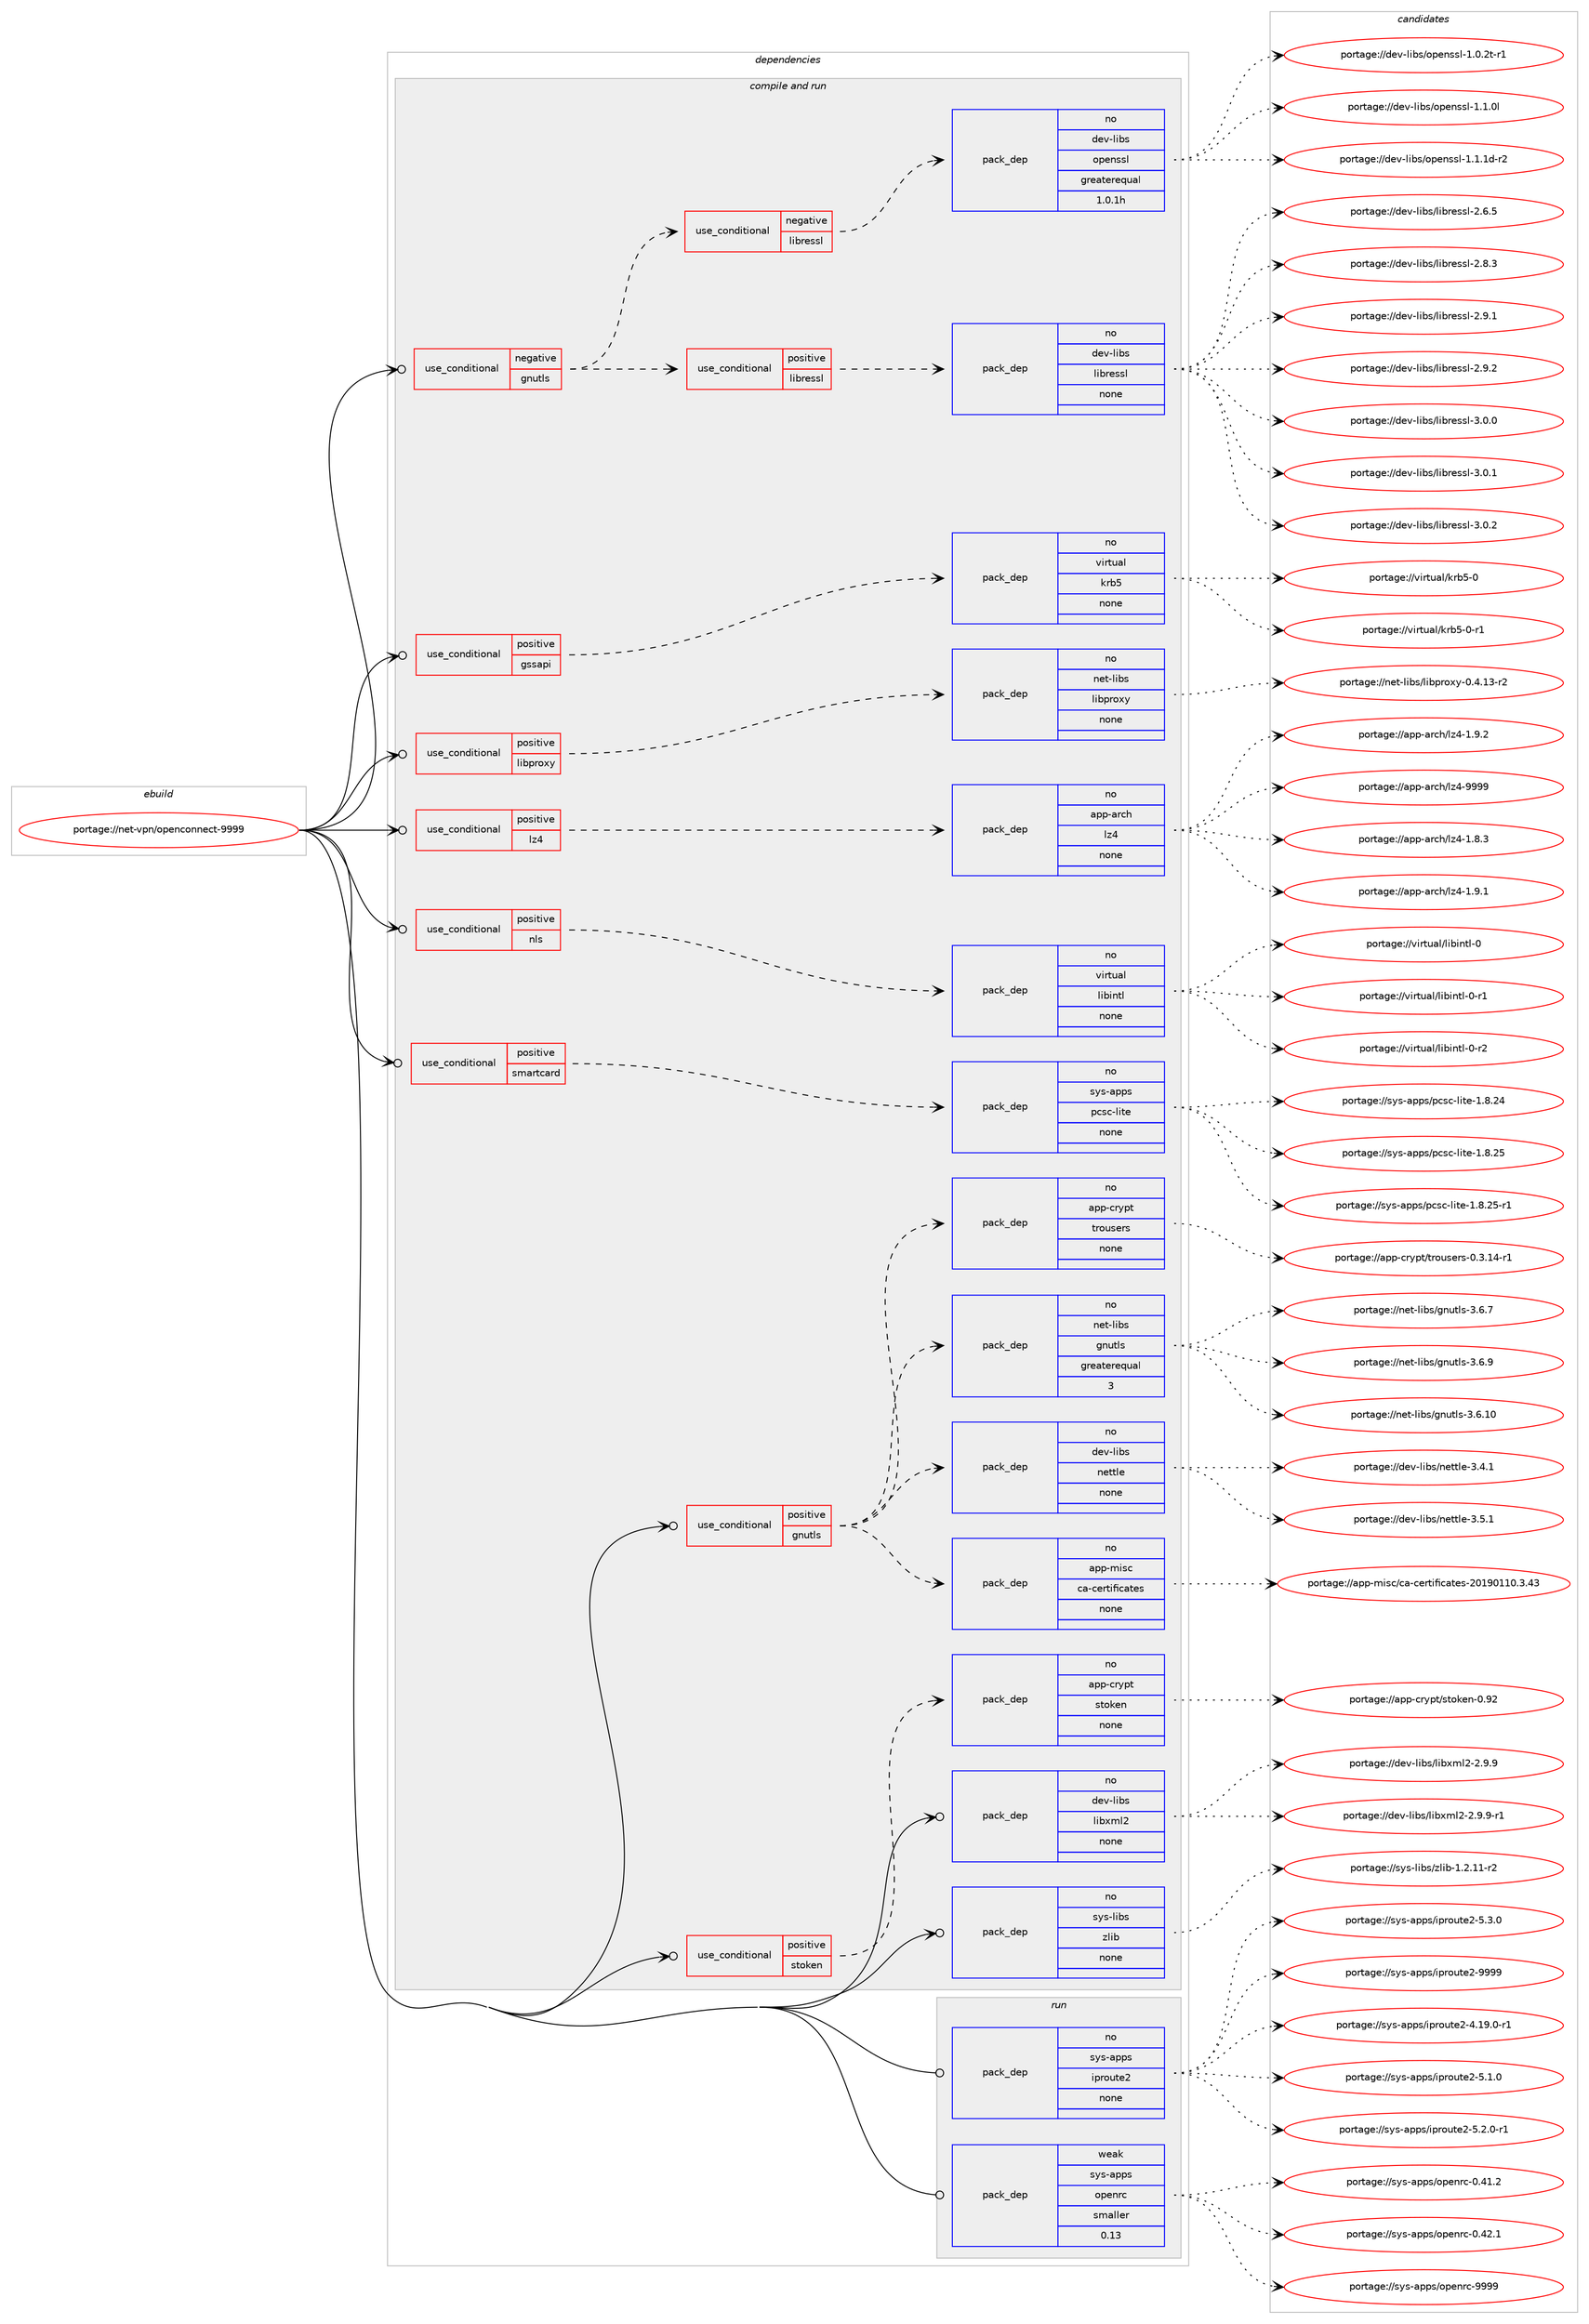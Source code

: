 digraph prolog {

# *************
# Graph options
# *************

newrank=true;
concentrate=true;
compound=true;
graph [rankdir=LR,fontname=Helvetica,fontsize=10,ranksep=1.5];#, ranksep=2.5, nodesep=0.2];
edge  [arrowhead=vee];
node  [fontname=Helvetica,fontsize=10];

# **********
# The ebuild
# **********

subgraph cluster_leftcol {
color=gray;
rank=same;
label=<<i>ebuild</i>>;
id [label="portage://net-vpn/openconnect-9999", color=red, width=4, href="../net-vpn/openconnect-9999.svg"];
}

# ****************
# The dependencies
# ****************

subgraph cluster_midcol {
color=gray;
label=<<i>dependencies</i>>;
subgraph cluster_compile {
fillcolor="#eeeeee";
style=filled;
label=<<i>compile</i>>;
}
subgraph cluster_compileandrun {
fillcolor="#eeeeee";
style=filled;
label=<<i>compile and run</i>>;
subgraph cond94060 {
dependency376179 [label=<<TABLE BORDER="0" CELLBORDER="1" CELLSPACING="0" CELLPADDING="4"><TR><TD ROWSPAN="3" CELLPADDING="10">use_conditional</TD></TR><TR><TD>negative</TD></TR><TR><TD>gnutls</TD></TR></TABLE>>, shape=none, color=red];
subgraph cond94061 {
dependency376180 [label=<<TABLE BORDER="0" CELLBORDER="1" CELLSPACING="0" CELLPADDING="4"><TR><TD ROWSPAN="3" CELLPADDING="10">use_conditional</TD></TR><TR><TD>negative</TD></TR><TR><TD>libressl</TD></TR></TABLE>>, shape=none, color=red];
subgraph pack275745 {
dependency376181 [label=<<TABLE BORDER="0" CELLBORDER="1" CELLSPACING="0" CELLPADDING="4" WIDTH="220"><TR><TD ROWSPAN="6" CELLPADDING="30">pack_dep</TD></TR><TR><TD WIDTH="110">no</TD></TR><TR><TD>dev-libs</TD></TR><TR><TD>openssl</TD></TR><TR><TD>greaterequal</TD></TR><TR><TD>1.0.1h</TD></TR></TABLE>>, shape=none, color=blue];
}
dependency376180:e -> dependency376181:w [weight=20,style="dashed",arrowhead="vee"];
}
dependency376179:e -> dependency376180:w [weight=20,style="dashed",arrowhead="vee"];
subgraph cond94062 {
dependency376182 [label=<<TABLE BORDER="0" CELLBORDER="1" CELLSPACING="0" CELLPADDING="4"><TR><TD ROWSPAN="3" CELLPADDING="10">use_conditional</TD></TR><TR><TD>positive</TD></TR><TR><TD>libressl</TD></TR></TABLE>>, shape=none, color=red];
subgraph pack275746 {
dependency376183 [label=<<TABLE BORDER="0" CELLBORDER="1" CELLSPACING="0" CELLPADDING="4" WIDTH="220"><TR><TD ROWSPAN="6" CELLPADDING="30">pack_dep</TD></TR><TR><TD WIDTH="110">no</TD></TR><TR><TD>dev-libs</TD></TR><TR><TD>libressl</TD></TR><TR><TD>none</TD></TR><TR><TD></TD></TR></TABLE>>, shape=none, color=blue];
}
dependency376182:e -> dependency376183:w [weight=20,style="dashed",arrowhead="vee"];
}
dependency376179:e -> dependency376182:w [weight=20,style="dashed",arrowhead="vee"];
}
id:e -> dependency376179:w [weight=20,style="solid",arrowhead="odotvee"];
subgraph cond94063 {
dependency376184 [label=<<TABLE BORDER="0" CELLBORDER="1" CELLSPACING="0" CELLPADDING="4"><TR><TD ROWSPAN="3" CELLPADDING="10">use_conditional</TD></TR><TR><TD>positive</TD></TR><TR><TD>gnutls</TD></TR></TABLE>>, shape=none, color=red];
subgraph pack275747 {
dependency376185 [label=<<TABLE BORDER="0" CELLBORDER="1" CELLSPACING="0" CELLPADDING="4" WIDTH="220"><TR><TD ROWSPAN="6" CELLPADDING="30">pack_dep</TD></TR><TR><TD WIDTH="110">no</TD></TR><TR><TD>app-crypt</TD></TR><TR><TD>trousers</TD></TR><TR><TD>none</TD></TR><TR><TD></TD></TR></TABLE>>, shape=none, color=blue];
}
dependency376184:e -> dependency376185:w [weight=20,style="dashed",arrowhead="vee"];
subgraph pack275748 {
dependency376186 [label=<<TABLE BORDER="0" CELLBORDER="1" CELLSPACING="0" CELLPADDING="4" WIDTH="220"><TR><TD ROWSPAN="6" CELLPADDING="30">pack_dep</TD></TR><TR><TD WIDTH="110">no</TD></TR><TR><TD>app-misc</TD></TR><TR><TD>ca-certificates</TD></TR><TR><TD>none</TD></TR><TR><TD></TD></TR></TABLE>>, shape=none, color=blue];
}
dependency376184:e -> dependency376186:w [weight=20,style="dashed",arrowhead="vee"];
subgraph pack275749 {
dependency376187 [label=<<TABLE BORDER="0" CELLBORDER="1" CELLSPACING="0" CELLPADDING="4" WIDTH="220"><TR><TD ROWSPAN="6" CELLPADDING="30">pack_dep</TD></TR><TR><TD WIDTH="110">no</TD></TR><TR><TD>dev-libs</TD></TR><TR><TD>nettle</TD></TR><TR><TD>none</TD></TR><TR><TD></TD></TR></TABLE>>, shape=none, color=blue];
}
dependency376184:e -> dependency376187:w [weight=20,style="dashed",arrowhead="vee"];
subgraph pack275750 {
dependency376188 [label=<<TABLE BORDER="0" CELLBORDER="1" CELLSPACING="0" CELLPADDING="4" WIDTH="220"><TR><TD ROWSPAN="6" CELLPADDING="30">pack_dep</TD></TR><TR><TD WIDTH="110">no</TD></TR><TR><TD>net-libs</TD></TR><TR><TD>gnutls</TD></TR><TR><TD>greaterequal</TD></TR><TR><TD>3</TD></TR></TABLE>>, shape=none, color=blue];
}
dependency376184:e -> dependency376188:w [weight=20,style="dashed",arrowhead="vee"];
}
id:e -> dependency376184:w [weight=20,style="solid",arrowhead="odotvee"];
subgraph cond94064 {
dependency376189 [label=<<TABLE BORDER="0" CELLBORDER="1" CELLSPACING="0" CELLPADDING="4"><TR><TD ROWSPAN="3" CELLPADDING="10">use_conditional</TD></TR><TR><TD>positive</TD></TR><TR><TD>gssapi</TD></TR></TABLE>>, shape=none, color=red];
subgraph pack275751 {
dependency376190 [label=<<TABLE BORDER="0" CELLBORDER="1" CELLSPACING="0" CELLPADDING="4" WIDTH="220"><TR><TD ROWSPAN="6" CELLPADDING="30">pack_dep</TD></TR><TR><TD WIDTH="110">no</TD></TR><TR><TD>virtual</TD></TR><TR><TD>krb5</TD></TR><TR><TD>none</TD></TR><TR><TD></TD></TR></TABLE>>, shape=none, color=blue];
}
dependency376189:e -> dependency376190:w [weight=20,style="dashed",arrowhead="vee"];
}
id:e -> dependency376189:w [weight=20,style="solid",arrowhead="odotvee"];
subgraph cond94065 {
dependency376191 [label=<<TABLE BORDER="0" CELLBORDER="1" CELLSPACING="0" CELLPADDING="4"><TR><TD ROWSPAN="3" CELLPADDING="10">use_conditional</TD></TR><TR><TD>positive</TD></TR><TR><TD>libproxy</TD></TR></TABLE>>, shape=none, color=red];
subgraph pack275752 {
dependency376192 [label=<<TABLE BORDER="0" CELLBORDER="1" CELLSPACING="0" CELLPADDING="4" WIDTH="220"><TR><TD ROWSPAN="6" CELLPADDING="30">pack_dep</TD></TR><TR><TD WIDTH="110">no</TD></TR><TR><TD>net-libs</TD></TR><TR><TD>libproxy</TD></TR><TR><TD>none</TD></TR><TR><TD></TD></TR></TABLE>>, shape=none, color=blue];
}
dependency376191:e -> dependency376192:w [weight=20,style="dashed",arrowhead="vee"];
}
id:e -> dependency376191:w [weight=20,style="solid",arrowhead="odotvee"];
subgraph cond94066 {
dependency376193 [label=<<TABLE BORDER="0" CELLBORDER="1" CELLSPACING="0" CELLPADDING="4"><TR><TD ROWSPAN="3" CELLPADDING="10">use_conditional</TD></TR><TR><TD>positive</TD></TR><TR><TD>lz4</TD></TR></TABLE>>, shape=none, color=red];
subgraph pack275753 {
dependency376194 [label=<<TABLE BORDER="0" CELLBORDER="1" CELLSPACING="0" CELLPADDING="4" WIDTH="220"><TR><TD ROWSPAN="6" CELLPADDING="30">pack_dep</TD></TR><TR><TD WIDTH="110">no</TD></TR><TR><TD>app-arch</TD></TR><TR><TD>lz4</TD></TR><TR><TD>none</TD></TR><TR><TD></TD></TR></TABLE>>, shape=none, color=blue];
}
dependency376193:e -> dependency376194:w [weight=20,style="dashed",arrowhead="vee"];
}
id:e -> dependency376193:w [weight=20,style="solid",arrowhead="odotvee"];
subgraph cond94067 {
dependency376195 [label=<<TABLE BORDER="0" CELLBORDER="1" CELLSPACING="0" CELLPADDING="4"><TR><TD ROWSPAN="3" CELLPADDING="10">use_conditional</TD></TR><TR><TD>positive</TD></TR><TR><TD>nls</TD></TR></TABLE>>, shape=none, color=red];
subgraph pack275754 {
dependency376196 [label=<<TABLE BORDER="0" CELLBORDER="1" CELLSPACING="0" CELLPADDING="4" WIDTH="220"><TR><TD ROWSPAN="6" CELLPADDING="30">pack_dep</TD></TR><TR><TD WIDTH="110">no</TD></TR><TR><TD>virtual</TD></TR><TR><TD>libintl</TD></TR><TR><TD>none</TD></TR><TR><TD></TD></TR></TABLE>>, shape=none, color=blue];
}
dependency376195:e -> dependency376196:w [weight=20,style="dashed",arrowhead="vee"];
}
id:e -> dependency376195:w [weight=20,style="solid",arrowhead="odotvee"];
subgraph cond94068 {
dependency376197 [label=<<TABLE BORDER="0" CELLBORDER="1" CELLSPACING="0" CELLPADDING="4"><TR><TD ROWSPAN="3" CELLPADDING="10">use_conditional</TD></TR><TR><TD>positive</TD></TR><TR><TD>smartcard</TD></TR></TABLE>>, shape=none, color=red];
subgraph pack275755 {
dependency376198 [label=<<TABLE BORDER="0" CELLBORDER="1" CELLSPACING="0" CELLPADDING="4" WIDTH="220"><TR><TD ROWSPAN="6" CELLPADDING="30">pack_dep</TD></TR><TR><TD WIDTH="110">no</TD></TR><TR><TD>sys-apps</TD></TR><TR><TD>pcsc-lite</TD></TR><TR><TD>none</TD></TR><TR><TD></TD></TR></TABLE>>, shape=none, color=blue];
}
dependency376197:e -> dependency376198:w [weight=20,style="dashed",arrowhead="vee"];
}
id:e -> dependency376197:w [weight=20,style="solid",arrowhead="odotvee"];
subgraph cond94069 {
dependency376199 [label=<<TABLE BORDER="0" CELLBORDER="1" CELLSPACING="0" CELLPADDING="4"><TR><TD ROWSPAN="3" CELLPADDING="10">use_conditional</TD></TR><TR><TD>positive</TD></TR><TR><TD>stoken</TD></TR></TABLE>>, shape=none, color=red];
subgraph pack275756 {
dependency376200 [label=<<TABLE BORDER="0" CELLBORDER="1" CELLSPACING="0" CELLPADDING="4" WIDTH="220"><TR><TD ROWSPAN="6" CELLPADDING="30">pack_dep</TD></TR><TR><TD WIDTH="110">no</TD></TR><TR><TD>app-crypt</TD></TR><TR><TD>stoken</TD></TR><TR><TD>none</TD></TR><TR><TD></TD></TR></TABLE>>, shape=none, color=blue];
}
dependency376199:e -> dependency376200:w [weight=20,style="dashed",arrowhead="vee"];
}
id:e -> dependency376199:w [weight=20,style="solid",arrowhead="odotvee"];
subgraph pack275757 {
dependency376201 [label=<<TABLE BORDER="0" CELLBORDER="1" CELLSPACING="0" CELLPADDING="4" WIDTH="220"><TR><TD ROWSPAN="6" CELLPADDING="30">pack_dep</TD></TR><TR><TD WIDTH="110">no</TD></TR><TR><TD>dev-libs</TD></TR><TR><TD>libxml2</TD></TR><TR><TD>none</TD></TR><TR><TD></TD></TR></TABLE>>, shape=none, color=blue];
}
id:e -> dependency376201:w [weight=20,style="solid",arrowhead="odotvee"];
subgraph pack275758 {
dependency376202 [label=<<TABLE BORDER="0" CELLBORDER="1" CELLSPACING="0" CELLPADDING="4" WIDTH="220"><TR><TD ROWSPAN="6" CELLPADDING="30">pack_dep</TD></TR><TR><TD WIDTH="110">no</TD></TR><TR><TD>sys-libs</TD></TR><TR><TD>zlib</TD></TR><TR><TD>none</TD></TR><TR><TD></TD></TR></TABLE>>, shape=none, color=blue];
}
id:e -> dependency376202:w [weight=20,style="solid",arrowhead="odotvee"];
}
subgraph cluster_run {
fillcolor="#eeeeee";
style=filled;
label=<<i>run</i>>;
subgraph pack275759 {
dependency376203 [label=<<TABLE BORDER="0" CELLBORDER="1" CELLSPACING="0" CELLPADDING="4" WIDTH="220"><TR><TD ROWSPAN="6" CELLPADDING="30">pack_dep</TD></TR><TR><TD WIDTH="110">no</TD></TR><TR><TD>sys-apps</TD></TR><TR><TD>iproute2</TD></TR><TR><TD>none</TD></TR><TR><TD></TD></TR></TABLE>>, shape=none, color=blue];
}
id:e -> dependency376203:w [weight=20,style="solid",arrowhead="odot"];
subgraph pack275760 {
dependency376204 [label=<<TABLE BORDER="0" CELLBORDER="1" CELLSPACING="0" CELLPADDING="4" WIDTH="220"><TR><TD ROWSPAN="6" CELLPADDING="30">pack_dep</TD></TR><TR><TD WIDTH="110">weak</TD></TR><TR><TD>sys-apps</TD></TR><TR><TD>openrc</TD></TR><TR><TD>smaller</TD></TR><TR><TD>0.13</TD></TR></TABLE>>, shape=none, color=blue];
}
id:e -> dependency376204:w [weight=20,style="solid",arrowhead="odot"];
}
}

# **************
# The candidates
# **************

subgraph cluster_choices {
rank=same;
color=gray;
label=<<i>candidates</i>>;

subgraph choice275745 {
color=black;
nodesep=1;
choiceportage1001011184510810598115471111121011101151151084549464846501164511449 [label="portage://dev-libs/openssl-1.0.2t-r1", color=red, width=4,href="../dev-libs/openssl-1.0.2t-r1.svg"];
choiceportage100101118451081059811547111112101110115115108454946494648108 [label="portage://dev-libs/openssl-1.1.0l", color=red, width=4,href="../dev-libs/openssl-1.1.0l.svg"];
choiceportage1001011184510810598115471111121011101151151084549464946491004511450 [label="portage://dev-libs/openssl-1.1.1d-r2", color=red, width=4,href="../dev-libs/openssl-1.1.1d-r2.svg"];
dependency376181:e -> choiceportage1001011184510810598115471111121011101151151084549464846501164511449:w [style=dotted,weight="100"];
dependency376181:e -> choiceportage100101118451081059811547111112101110115115108454946494648108:w [style=dotted,weight="100"];
dependency376181:e -> choiceportage1001011184510810598115471111121011101151151084549464946491004511450:w [style=dotted,weight="100"];
}
subgraph choice275746 {
color=black;
nodesep=1;
choiceportage10010111845108105981154710810598114101115115108455046544653 [label="portage://dev-libs/libressl-2.6.5", color=red, width=4,href="../dev-libs/libressl-2.6.5.svg"];
choiceportage10010111845108105981154710810598114101115115108455046564651 [label="portage://dev-libs/libressl-2.8.3", color=red, width=4,href="../dev-libs/libressl-2.8.3.svg"];
choiceportage10010111845108105981154710810598114101115115108455046574649 [label="portage://dev-libs/libressl-2.9.1", color=red, width=4,href="../dev-libs/libressl-2.9.1.svg"];
choiceportage10010111845108105981154710810598114101115115108455046574650 [label="portage://dev-libs/libressl-2.9.2", color=red, width=4,href="../dev-libs/libressl-2.9.2.svg"];
choiceportage10010111845108105981154710810598114101115115108455146484648 [label="portage://dev-libs/libressl-3.0.0", color=red, width=4,href="../dev-libs/libressl-3.0.0.svg"];
choiceportage10010111845108105981154710810598114101115115108455146484649 [label="portage://dev-libs/libressl-3.0.1", color=red, width=4,href="../dev-libs/libressl-3.0.1.svg"];
choiceportage10010111845108105981154710810598114101115115108455146484650 [label="portage://dev-libs/libressl-3.0.2", color=red, width=4,href="../dev-libs/libressl-3.0.2.svg"];
dependency376183:e -> choiceportage10010111845108105981154710810598114101115115108455046544653:w [style=dotted,weight="100"];
dependency376183:e -> choiceportage10010111845108105981154710810598114101115115108455046564651:w [style=dotted,weight="100"];
dependency376183:e -> choiceportage10010111845108105981154710810598114101115115108455046574649:w [style=dotted,weight="100"];
dependency376183:e -> choiceportage10010111845108105981154710810598114101115115108455046574650:w [style=dotted,weight="100"];
dependency376183:e -> choiceportage10010111845108105981154710810598114101115115108455146484648:w [style=dotted,weight="100"];
dependency376183:e -> choiceportage10010111845108105981154710810598114101115115108455146484649:w [style=dotted,weight="100"];
dependency376183:e -> choiceportage10010111845108105981154710810598114101115115108455146484650:w [style=dotted,weight="100"];
}
subgraph choice275747 {
color=black;
nodesep=1;
choiceportage97112112459911412111211647116114111117115101114115454846514649524511449 [label="portage://app-crypt/trousers-0.3.14-r1", color=red, width=4,href="../app-crypt/trousers-0.3.14-r1.svg"];
dependency376185:e -> choiceportage97112112459911412111211647116114111117115101114115454846514649524511449:w [style=dotted,weight="100"];
}
subgraph choice275748 {
color=black;
nodesep=1;
choiceportage971121124510910511599479997459910111411610510210599971161011154550484957484949484651465251 [label="portage://app-misc/ca-certificates-20190110.3.43", color=red, width=4,href="../app-misc/ca-certificates-20190110.3.43.svg"];
dependency376186:e -> choiceportage971121124510910511599479997459910111411610510210599971161011154550484957484949484651465251:w [style=dotted,weight="100"];
}
subgraph choice275749 {
color=black;
nodesep=1;
choiceportage100101118451081059811547110101116116108101455146524649 [label="portage://dev-libs/nettle-3.4.1", color=red, width=4,href="../dev-libs/nettle-3.4.1.svg"];
choiceportage100101118451081059811547110101116116108101455146534649 [label="portage://dev-libs/nettle-3.5.1", color=red, width=4,href="../dev-libs/nettle-3.5.1.svg"];
dependency376187:e -> choiceportage100101118451081059811547110101116116108101455146524649:w [style=dotted,weight="100"];
dependency376187:e -> choiceportage100101118451081059811547110101116116108101455146534649:w [style=dotted,weight="100"];
}
subgraph choice275750 {
color=black;
nodesep=1;
choiceportage11010111645108105981154710311011711610811545514654464948 [label="portage://net-libs/gnutls-3.6.10", color=red, width=4,href="../net-libs/gnutls-3.6.10.svg"];
choiceportage110101116451081059811547103110117116108115455146544655 [label="portage://net-libs/gnutls-3.6.7", color=red, width=4,href="../net-libs/gnutls-3.6.7.svg"];
choiceportage110101116451081059811547103110117116108115455146544657 [label="portage://net-libs/gnutls-3.6.9", color=red, width=4,href="../net-libs/gnutls-3.6.9.svg"];
dependency376188:e -> choiceportage11010111645108105981154710311011711610811545514654464948:w [style=dotted,weight="100"];
dependency376188:e -> choiceportage110101116451081059811547103110117116108115455146544655:w [style=dotted,weight="100"];
dependency376188:e -> choiceportage110101116451081059811547103110117116108115455146544657:w [style=dotted,weight="100"];
}
subgraph choice275751 {
color=black;
nodesep=1;
choiceportage118105114116117971084710711498534548 [label="portage://virtual/krb5-0", color=red, width=4,href="../virtual/krb5-0.svg"];
choiceportage1181051141161179710847107114985345484511449 [label="portage://virtual/krb5-0-r1", color=red, width=4,href="../virtual/krb5-0-r1.svg"];
dependency376190:e -> choiceportage118105114116117971084710711498534548:w [style=dotted,weight="100"];
dependency376190:e -> choiceportage1181051141161179710847107114985345484511449:w [style=dotted,weight="100"];
}
subgraph choice275752 {
color=black;
nodesep=1;
choiceportage11010111645108105981154710810598112114111120121454846524649514511450 [label="portage://net-libs/libproxy-0.4.13-r2", color=red, width=4,href="../net-libs/libproxy-0.4.13-r2.svg"];
dependency376192:e -> choiceportage11010111645108105981154710810598112114111120121454846524649514511450:w [style=dotted,weight="100"];
}
subgraph choice275753 {
color=black;
nodesep=1;
choiceportage971121124597114991044710812252454946564651 [label="portage://app-arch/lz4-1.8.3", color=red, width=4,href="../app-arch/lz4-1.8.3.svg"];
choiceportage971121124597114991044710812252454946574649 [label="portage://app-arch/lz4-1.9.1", color=red, width=4,href="../app-arch/lz4-1.9.1.svg"];
choiceportage971121124597114991044710812252454946574650 [label="portage://app-arch/lz4-1.9.2", color=red, width=4,href="../app-arch/lz4-1.9.2.svg"];
choiceportage9711211245971149910447108122524557575757 [label="portage://app-arch/lz4-9999", color=red, width=4,href="../app-arch/lz4-9999.svg"];
dependency376194:e -> choiceportage971121124597114991044710812252454946564651:w [style=dotted,weight="100"];
dependency376194:e -> choiceportage971121124597114991044710812252454946574649:w [style=dotted,weight="100"];
dependency376194:e -> choiceportage971121124597114991044710812252454946574650:w [style=dotted,weight="100"];
dependency376194:e -> choiceportage9711211245971149910447108122524557575757:w [style=dotted,weight="100"];
}
subgraph choice275754 {
color=black;
nodesep=1;
choiceportage1181051141161179710847108105981051101161084548 [label="portage://virtual/libintl-0", color=red, width=4,href="../virtual/libintl-0.svg"];
choiceportage11810511411611797108471081059810511011610845484511449 [label="portage://virtual/libintl-0-r1", color=red, width=4,href="../virtual/libintl-0-r1.svg"];
choiceportage11810511411611797108471081059810511011610845484511450 [label="portage://virtual/libintl-0-r2", color=red, width=4,href="../virtual/libintl-0-r2.svg"];
dependency376196:e -> choiceportage1181051141161179710847108105981051101161084548:w [style=dotted,weight="100"];
dependency376196:e -> choiceportage11810511411611797108471081059810511011610845484511449:w [style=dotted,weight="100"];
dependency376196:e -> choiceportage11810511411611797108471081059810511011610845484511450:w [style=dotted,weight="100"];
}
subgraph choice275755 {
color=black;
nodesep=1;
choiceportage11512111545971121121154711299115994510810511610145494656465052 [label="portage://sys-apps/pcsc-lite-1.8.24", color=red, width=4,href="../sys-apps/pcsc-lite-1.8.24.svg"];
choiceportage11512111545971121121154711299115994510810511610145494656465053 [label="portage://sys-apps/pcsc-lite-1.8.25", color=red, width=4,href="../sys-apps/pcsc-lite-1.8.25.svg"];
choiceportage115121115459711211211547112991159945108105116101454946564650534511449 [label="portage://sys-apps/pcsc-lite-1.8.25-r1", color=red, width=4,href="../sys-apps/pcsc-lite-1.8.25-r1.svg"];
dependency376198:e -> choiceportage11512111545971121121154711299115994510810511610145494656465052:w [style=dotted,weight="100"];
dependency376198:e -> choiceportage11512111545971121121154711299115994510810511610145494656465053:w [style=dotted,weight="100"];
dependency376198:e -> choiceportage115121115459711211211547112991159945108105116101454946564650534511449:w [style=dotted,weight="100"];
}
subgraph choice275756 {
color=black;
nodesep=1;
choiceportage971121124599114121112116471151161111071011104548465750 [label="portage://app-crypt/stoken-0.92", color=red, width=4,href="../app-crypt/stoken-0.92.svg"];
dependency376200:e -> choiceportage971121124599114121112116471151161111071011104548465750:w [style=dotted,weight="100"];
}
subgraph choice275757 {
color=black;
nodesep=1;
choiceportage1001011184510810598115471081059812010910850455046574657 [label="portage://dev-libs/libxml2-2.9.9", color=red, width=4,href="../dev-libs/libxml2-2.9.9.svg"];
choiceportage10010111845108105981154710810598120109108504550465746574511449 [label="portage://dev-libs/libxml2-2.9.9-r1", color=red, width=4,href="../dev-libs/libxml2-2.9.9-r1.svg"];
dependency376201:e -> choiceportage1001011184510810598115471081059812010910850455046574657:w [style=dotted,weight="100"];
dependency376201:e -> choiceportage10010111845108105981154710810598120109108504550465746574511449:w [style=dotted,weight="100"];
}
subgraph choice275758 {
color=black;
nodesep=1;
choiceportage11512111545108105981154712210810598454946504649494511450 [label="portage://sys-libs/zlib-1.2.11-r2", color=red, width=4,href="../sys-libs/zlib-1.2.11-r2.svg"];
dependency376202:e -> choiceportage11512111545108105981154712210810598454946504649494511450:w [style=dotted,weight="100"];
}
subgraph choice275759 {
color=black;
nodesep=1;
choiceportage11512111545971121121154710511211411111711610150455246495746484511449 [label="portage://sys-apps/iproute2-4.19.0-r1", color=red, width=4,href="../sys-apps/iproute2-4.19.0-r1.svg"];
choiceportage11512111545971121121154710511211411111711610150455346494648 [label="portage://sys-apps/iproute2-5.1.0", color=red, width=4,href="../sys-apps/iproute2-5.1.0.svg"];
choiceportage115121115459711211211547105112114111117116101504553465046484511449 [label="portage://sys-apps/iproute2-5.2.0-r1", color=red, width=4,href="../sys-apps/iproute2-5.2.0-r1.svg"];
choiceportage11512111545971121121154710511211411111711610150455346514648 [label="portage://sys-apps/iproute2-5.3.0", color=red, width=4,href="../sys-apps/iproute2-5.3.0.svg"];
choiceportage115121115459711211211547105112114111117116101504557575757 [label="portage://sys-apps/iproute2-9999", color=red, width=4,href="../sys-apps/iproute2-9999.svg"];
dependency376203:e -> choiceportage11512111545971121121154710511211411111711610150455246495746484511449:w [style=dotted,weight="100"];
dependency376203:e -> choiceportage11512111545971121121154710511211411111711610150455346494648:w [style=dotted,weight="100"];
dependency376203:e -> choiceportage115121115459711211211547105112114111117116101504553465046484511449:w [style=dotted,weight="100"];
dependency376203:e -> choiceportage11512111545971121121154710511211411111711610150455346514648:w [style=dotted,weight="100"];
dependency376203:e -> choiceportage115121115459711211211547105112114111117116101504557575757:w [style=dotted,weight="100"];
}
subgraph choice275760 {
color=black;
nodesep=1;
choiceportage1151211154597112112115471111121011101149945484652494650 [label="portage://sys-apps/openrc-0.41.2", color=red, width=4,href="../sys-apps/openrc-0.41.2.svg"];
choiceportage1151211154597112112115471111121011101149945484652504649 [label="portage://sys-apps/openrc-0.42.1", color=red, width=4,href="../sys-apps/openrc-0.42.1.svg"];
choiceportage115121115459711211211547111112101110114994557575757 [label="portage://sys-apps/openrc-9999", color=red, width=4,href="../sys-apps/openrc-9999.svg"];
dependency376204:e -> choiceportage1151211154597112112115471111121011101149945484652494650:w [style=dotted,weight="100"];
dependency376204:e -> choiceportage1151211154597112112115471111121011101149945484652504649:w [style=dotted,weight="100"];
dependency376204:e -> choiceportage115121115459711211211547111112101110114994557575757:w [style=dotted,weight="100"];
}
}

}
